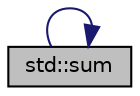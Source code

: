 digraph "std::sum"
{
 // LATEX_PDF_SIZE
  edge [fontname="Helvetica",fontsize="10",labelfontname="Helvetica",labelfontsize="10"];
  node [fontname="Helvetica",fontsize="10",shape=record];
  rankdir="LR";
  Node1 [label="std::sum",height=0.2,width=0.4,color="black", fillcolor="grey75", style="filled", fontcolor="black",tooltip="Calculates the sum of all elements in a vector."];
  Node1 -> Node1 [color="midnightblue",fontsize="10",style="solid",fontname="Helvetica"];
}
